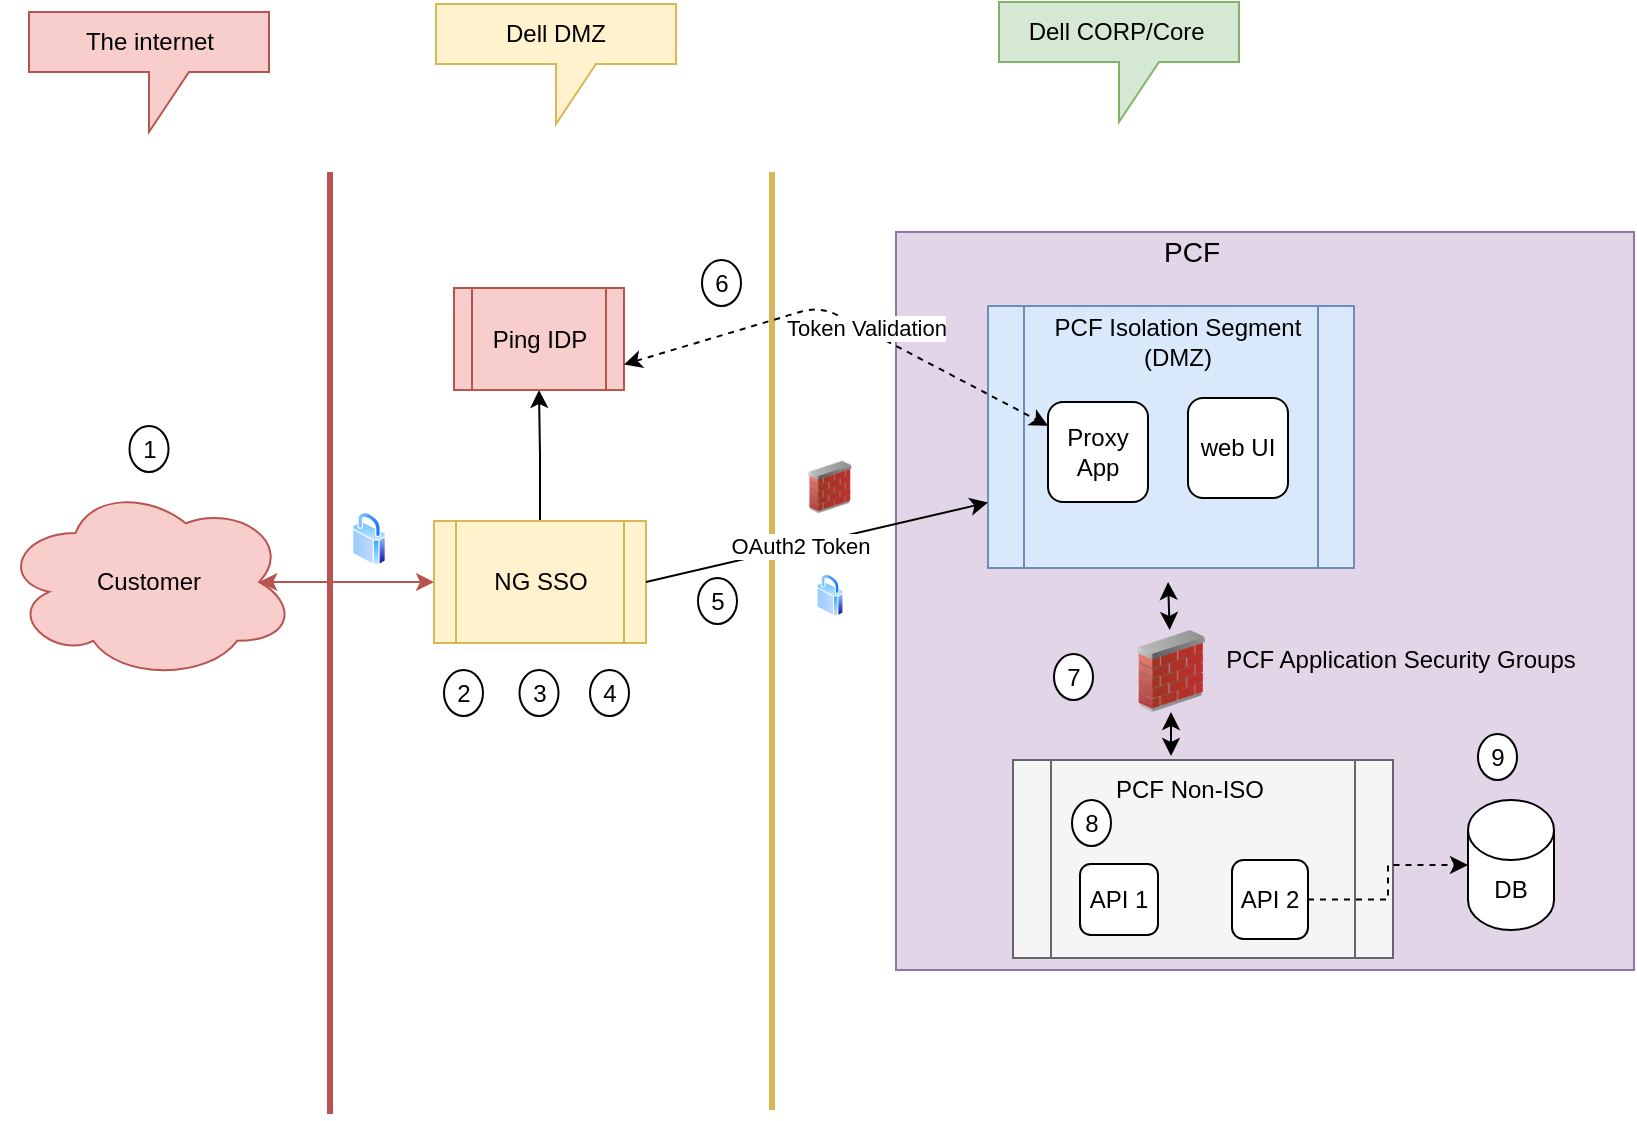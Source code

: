 <mxfile version="14.5.3" type="github"><diagram id="ACFHJaDp0CCpu47aHDbk" name="Page-1"><mxGraphModel dx="1422" dy="794" grid="0" gridSize="10" guides="1" tooltips="1" connect="1" arrows="1" fold="1" page="1" pageScale="1" pageWidth="850" pageHeight="1100" math="0" shadow="0"><root><mxCell id="0"/><mxCell id="1" parent="0"/><mxCell id="2gQc0NYOQKcEP8dJCD8I-3" value="" style="whiteSpace=wrap;html=1;aspect=fixed;fillColor=#e1d5e7;strokeColor=#9673a6;" parent="1" vertex="1"><mxGeometry x="457" y="150" width="369" height="369" as="geometry"/></mxCell><mxCell id="2gQc0NYOQKcEP8dJCD8I-4" value="" style="edgeStyle=orthogonalEdgeStyle;rounded=0;orthogonalLoop=1;jettySize=auto;html=1;strokeWidth=1;exitX=0.875;exitY=0.5;exitDx=0;exitDy=0;exitPerimeter=0;startArrow=classic;startFill=1;fillColor=#f8cecc;strokeColor=#b85450;" parent="1" source="2gQc0NYOQKcEP8dJCD8I-5" target="2gQc0NYOQKcEP8dJCD8I-9" edge="1"><mxGeometry relative="1" as="geometry"/></mxCell><mxCell id="2gQc0NYOQKcEP8dJCD8I-5" value="Customer" style="ellipse;shape=cloud;whiteSpace=wrap;html=1;fillColor=#f8cecc;strokeColor=#b85450;" parent="1" vertex="1"><mxGeometry x="10" y="276" width="147" height="98" as="geometry"/></mxCell><mxCell id="2gQc0NYOQKcEP8dJCD8I-6" value="" style="endArrow=none;html=1;strokeWidth=3;fillColor=#f8cecc;strokeColor=#b85450;" parent="1" edge="1"><mxGeometry width="50" height="50" relative="1" as="geometry"><mxPoint x="174" y="591" as="sourcePoint"/><mxPoint x="174" y="120" as="targetPoint"/></mxGeometry></mxCell><mxCell id="2gQc0NYOQKcEP8dJCD8I-7" value="" style="endArrow=none;html=1;strokeWidth=3;fillColor=#fff2cc;strokeColor=#d6b656;" parent="1" edge="1"><mxGeometry width="50" height="50" relative="1" as="geometry"><mxPoint x="395" y="589" as="sourcePoint"/><mxPoint x="395" y="120" as="targetPoint"/></mxGeometry></mxCell><mxCell id="WaRQv8ALURC7p492Pok6-5" value="" style="edgeStyle=orthogonalEdgeStyle;rounded=0;orthogonalLoop=1;jettySize=auto;html=1;" parent="1" source="2gQc0NYOQKcEP8dJCD8I-9" target="WaRQv8ALURC7p492Pok6-2" edge="1"><mxGeometry relative="1" as="geometry"/></mxCell><mxCell id="2gQc0NYOQKcEP8dJCD8I-9" value="NG SSO" style="shape=process;whiteSpace=wrap;html=1;backgroundOutline=1;fillColor=#fff2cc;strokeColor=#d6b656;" parent="1" vertex="1"><mxGeometry x="226" y="294.5" width="106" height="61" as="geometry"/></mxCell><mxCell id="2gQc0NYOQKcEP8dJCD8I-10" value="&lt;font style=&quot;font-size: 14px&quot;&gt;PCF&lt;/font&gt;" style="text;html=1;strokeColor=none;fillColor=none;align=center;verticalAlign=middle;whiteSpace=wrap;rounded=0;" parent="1" vertex="1"><mxGeometry x="585" y="150" width="40" height="20" as="geometry"/></mxCell><mxCell id="2gQc0NYOQKcEP8dJCD8I-15" value="" style="aspect=fixed;perimeter=ellipsePerimeter;html=1;align=center;shadow=0;dashed=0;spacingTop=3;image;image=img/lib/active_directory/secure.svg;" parent="1" vertex="1"><mxGeometry x="185" y="290" width="17" height="26.56" as="geometry"/></mxCell><mxCell id="2gQc0NYOQKcEP8dJCD8I-16" value="" style="aspect=fixed;perimeter=ellipsePerimeter;html=1;align=center;shadow=0;dashed=0;spacingTop=3;image;image=img/lib/active_directory/secure.svg;" parent="1" vertex="1"><mxGeometry x="417.28" y="321" width="13.44" height="21" as="geometry"/></mxCell><mxCell id="2gQc0NYOQKcEP8dJCD8I-17" value="The internet" style="shape=callout;whiteSpace=wrap;html=1;perimeter=calloutPerimeter;fillColor=#f8cecc;strokeColor=#b85450;" parent="1" vertex="1"><mxGeometry x="23.5" y="40" width="120" height="60" as="geometry"/></mxCell><mxCell id="2gQc0NYOQKcEP8dJCD8I-18" value="Dell DMZ" style="shape=callout;whiteSpace=wrap;html=1;perimeter=calloutPerimeter;fillColor=#fff2cc;strokeColor=#d6b656;" parent="1" vertex="1"><mxGeometry x="227" y="36" width="120" height="60" as="geometry"/></mxCell><mxCell id="2gQc0NYOQKcEP8dJCD8I-19" value="Dell CORP/Core&amp;nbsp;" style="shape=callout;whiteSpace=wrap;html=1;perimeter=calloutPerimeter;fillColor=#d5e8d4;strokeColor=#82b366;" parent="1" vertex="1"><mxGeometry x="508.5" y="35" width="120" height="60" as="geometry"/></mxCell><mxCell id="2gQc0NYOQKcEP8dJCD8I-31" value="" style="shape=process;whiteSpace=wrap;html=1;backgroundOutline=1;fillColor=#f5f5f5;strokeColor=#666666;fontColor=#333333;" parent="1" vertex="1"><mxGeometry x="515.5" y="414" width="190" height="99" as="geometry"/></mxCell><mxCell id="2gQc0NYOQKcEP8dJCD8I-32" value="API 1" style="rounded=1;whiteSpace=wrap;html=1;" parent="1" vertex="1"><mxGeometry x="549" y="466" width="39" height="35.5" as="geometry"/></mxCell><mxCell id="sr_w2F_qdbWmWLFcs-_W-18" value="" style="edgeStyle=orthogonalEdgeStyle;rounded=0;orthogonalLoop=1;jettySize=auto;html=1;dashed=1;" parent="1" source="2gQc0NYOQKcEP8dJCD8I-33" target="sr_w2F_qdbWmWLFcs-_W-17" edge="1"><mxGeometry relative="1" as="geometry"/></mxCell><mxCell id="2gQc0NYOQKcEP8dJCD8I-33" value="API 2" style="rounded=1;whiteSpace=wrap;html=1;" parent="1" vertex="1"><mxGeometry x="625" y="464" width="38" height="39.5" as="geometry"/></mxCell><mxCell id="2gQc0NYOQKcEP8dJCD8I-40" value="PCF Non-ISO" style="text;html=1;strokeColor=none;fillColor=none;align=center;verticalAlign=middle;whiteSpace=wrap;rounded=0;" parent="1" vertex="1"><mxGeometry x="539" y="419" width="130" height="20" as="geometry"/></mxCell><mxCell id="sj-PamyHFuKPAxD5q3Vw-3" value="" style="image;html=1;image=img/lib/clip_art/networking/Firewall_02_128x128.png" parent="1" vertex="1"><mxGeometry x="413" y="260.5" width="22" height="34" as="geometry"/></mxCell><mxCell id="sj-PamyHFuKPAxD5q3Vw-9" value="" style="image;html=1;image=img/lib/clip_art/networking/Firewall_02_128x128.png" parent="1" vertex="1"><mxGeometry x="571.5" y="349" width="46" height="41" as="geometry"/></mxCell><mxCell id="_3BCGjxRRkY1fC-WPkbY-4" value="" style="group" parent="1" vertex="1" connectable="0"><mxGeometry x="503" y="187" width="183" height="131" as="geometry"/></mxCell><mxCell id="2gQc0NYOQKcEP8dJCD8I-11" value="" style="shape=process;whiteSpace=wrap;html=1;backgroundOutline=1;fillColor=#dae8fc;strokeColor=#6c8ebf;" parent="_3BCGjxRRkY1fC-WPkbY-4" vertex="1"><mxGeometry width="183" height="131" as="geometry"/></mxCell><mxCell id="2gQc0NYOQKcEP8dJCD8I-13" value="Proxy App" style="rounded=1;whiteSpace=wrap;html=1;" parent="_3BCGjxRRkY1fC-WPkbY-4" vertex="1"><mxGeometry x="30" y="48" width="50" height="50" as="geometry"/></mxCell><mxCell id="2gQc0NYOQKcEP8dJCD8I-14" value="web UI" style="rounded=1;whiteSpace=wrap;html=1;" parent="_3BCGjxRRkY1fC-WPkbY-4" vertex="1"><mxGeometry x="100" y="46" width="50" height="50" as="geometry"/></mxCell><mxCell id="2gQc0NYOQKcEP8dJCD8I-36" value="PCF Isolation Segment (DMZ)" style="text;html=1;strokeColor=none;fillColor=none;align=center;verticalAlign=middle;whiteSpace=wrap;rounded=0;" parent="_3BCGjxRRkY1fC-WPkbY-4" vertex="1"><mxGeometry x="30" y="8" width="130" height="20" as="geometry"/></mxCell><mxCell id="_3BCGjxRRkY1fC-WPkbY-5" value="" style="endArrow=classic;startArrow=classic;html=1;entryX=0.492;entryY=1.053;entryDx=0;entryDy=0;entryPerimeter=0;" parent="1" source="sj-PamyHFuKPAxD5q3Vw-9" target="2gQc0NYOQKcEP8dJCD8I-11" edge="1"><mxGeometry width="50" height="50" relative="1" as="geometry"><mxPoint x="605" y="368" as="sourcePoint"/><mxPoint x="655" y="318" as="targetPoint"/></mxGeometry></mxCell><mxCell id="_3BCGjxRRkY1fC-WPkbY-6" value="" style="endArrow=classic;startArrow=classic;html=1;entryX=0.427;entryY=-0.35;entryDx=0;entryDy=0;entryPerimeter=0;exitX=0.5;exitY=1;exitDx=0;exitDy=0;" parent="1" source="sj-PamyHFuKPAxD5q3Vw-9" target="2gQc0NYOQKcEP8dJCD8I-40" edge="1"><mxGeometry width="50" height="50" relative="1" as="geometry"><mxPoint x="651" y="376" as="sourcePoint"/><mxPoint x="665" y="328" as="targetPoint"/></mxGeometry></mxCell><mxCell id="_3BCGjxRRkY1fC-WPkbY-8" value="PCF Application Security Groups" style="text;html=1;strokeColor=none;fillColor=none;align=center;verticalAlign=middle;whiteSpace=wrap;rounded=0;" parent="1" vertex="1"><mxGeometry x="617.5" y="354" width="183" height="20" as="geometry"/></mxCell><mxCell id="WaRQv8ALURC7p492Pok6-2" value="Ping IDP" style="shape=process;whiteSpace=wrap;html=1;backgroundOutline=1;fillColor=#f8cecc;strokeColor=#b85450;" parent="1" vertex="1"><mxGeometry x="236" y="178" width="85" height="51" as="geometry"/></mxCell><mxCell id="WaRQv8ALURC7p492Pok6-6" value="" style="endArrow=classic;html=1;entryX=0;entryY=0.75;entryDx=0;entryDy=0;exitX=1;exitY=0.5;exitDx=0;exitDy=0;" parent="1" source="2gQc0NYOQKcEP8dJCD8I-9" target="2gQc0NYOQKcEP8dJCD8I-11" edge="1"><mxGeometry width="50" height="50" relative="1" as="geometry"><mxPoint x="310" y="324.5" as="sourcePoint"/><mxPoint x="370" y="276" as="targetPoint"/></mxGeometry></mxCell><mxCell id="wIA6svj5qr99vfCQ4pqc-3" value="OAuth2 Token" style="edgeLabel;html=1;align=center;verticalAlign=middle;resizable=0;points=[];" parent="WaRQv8ALURC7p492Pok6-6" vertex="1" connectable="0"><mxGeometry x="-0.108" relative="1" as="geometry"><mxPoint as="offset"/></mxGeometry></mxCell><mxCell id="sr_w2F_qdbWmWLFcs-_W-2" value="" style="endArrow=classic;startArrow=classic;html=1;exitX=1;exitY=0.75;exitDx=0;exitDy=0;dashed=1;" parent="1" source="WaRQv8ALURC7p492Pok6-2" target="2gQc0NYOQKcEP8dJCD8I-13" edge="1"><mxGeometry width="50" height="50" relative="1" as="geometry"><mxPoint x="399" y="431" as="sourcePoint"/><mxPoint x="449" y="381" as="targetPoint"/><Array as="points"><mxPoint x="419" y="187"/></Array></mxGeometry></mxCell><mxCell id="sr_w2F_qdbWmWLFcs-_W-3" value="Token Validation" style="edgeLabel;html=1;align=center;verticalAlign=middle;resizable=0;points=[];" parent="sr_w2F_qdbWmWLFcs-_W-2" vertex="1" connectable="0"><mxGeometry x="0.106" y="1" relative="1" as="geometry"><mxPoint as="offset"/></mxGeometry></mxCell><mxCell id="sr_w2F_qdbWmWLFcs-_W-4" value="1" style="ellipse;whiteSpace=wrap;html=1;" parent="1" vertex="1"><mxGeometry x="73.75" y="247" width="19.5" height="23" as="geometry"/></mxCell><mxCell id="sr_w2F_qdbWmWLFcs-_W-5" value="2" style="ellipse;whiteSpace=wrap;html=1;" parent="1" vertex="1"><mxGeometry x="231" y="369" width="19.5" height="23" as="geometry"/></mxCell><mxCell id="sr_w2F_qdbWmWLFcs-_W-6" value="3" style="ellipse;whiteSpace=wrap;html=1;" parent="1" vertex="1"><mxGeometry x="268.75" y="369" width="19.5" height="23" as="geometry"/></mxCell><mxCell id="sr_w2F_qdbWmWLFcs-_W-7" value="5" style="ellipse;whiteSpace=wrap;html=1;" parent="1" vertex="1"><mxGeometry x="358" y="323" width="19.5" height="23" as="geometry"/></mxCell><mxCell id="sr_w2F_qdbWmWLFcs-_W-10" value="4" style="ellipse;whiteSpace=wrap;html=1;" parent="1" vertex="1"><mxGeometry x="304" y="369" width="19.5" height="23" as="geometry"/></mxCell><mxCell id="sr_w2F_qdbWmWLFcs-_W-11" value="6" style="ellipse;whiteSpace=wrap;html=1;" parent="1" vertex="1"><mxGeometry x="360" y="164" width="19.5" height="23" as="geometry"/></mxCell><mxCell id="sr_w2F_qdbWmWLFcs-_W-14" value="7" style="ellipse;whiteSpace=wrap;html=1;" parent="1" vertex="1"><mxGeometry x="536" y="361" width="19.5" height="23" as="geometry"/></mxCell><mxCell id="sr_w2F_qdbWmWLFcs-_W-15" value="8" style="ellipse;whiteSpace=wrap;html=1;" parent="1" vertex="1"><mxGeometry x="545" y="434" width="19.5" height="23" as="geometry"/></mxCell><mxCell id="sr_w2F_qdbWmWLFcs-_W-17" value="DB" style="shape=cylinder3;whiteSpace=wrap;html=1;boundedLbl=1;backgroundOutline=1;size=15;" parent="1" vertex="1"><mxGeometry x="743" y="434" width="43" height="65" as="geometry"/></mxCell><mxCell id="sr_w2F_qdbWmWLFcs-_W-19" value="9" style="ellipse;whiteSpace=wrap;html=1;" parent="1" vertex="1"><mxGeometry x="748" y="401" width="19.5" height="23" as="geometry"/></mxCell></root></mxGraphModel></diagram></mxfile>